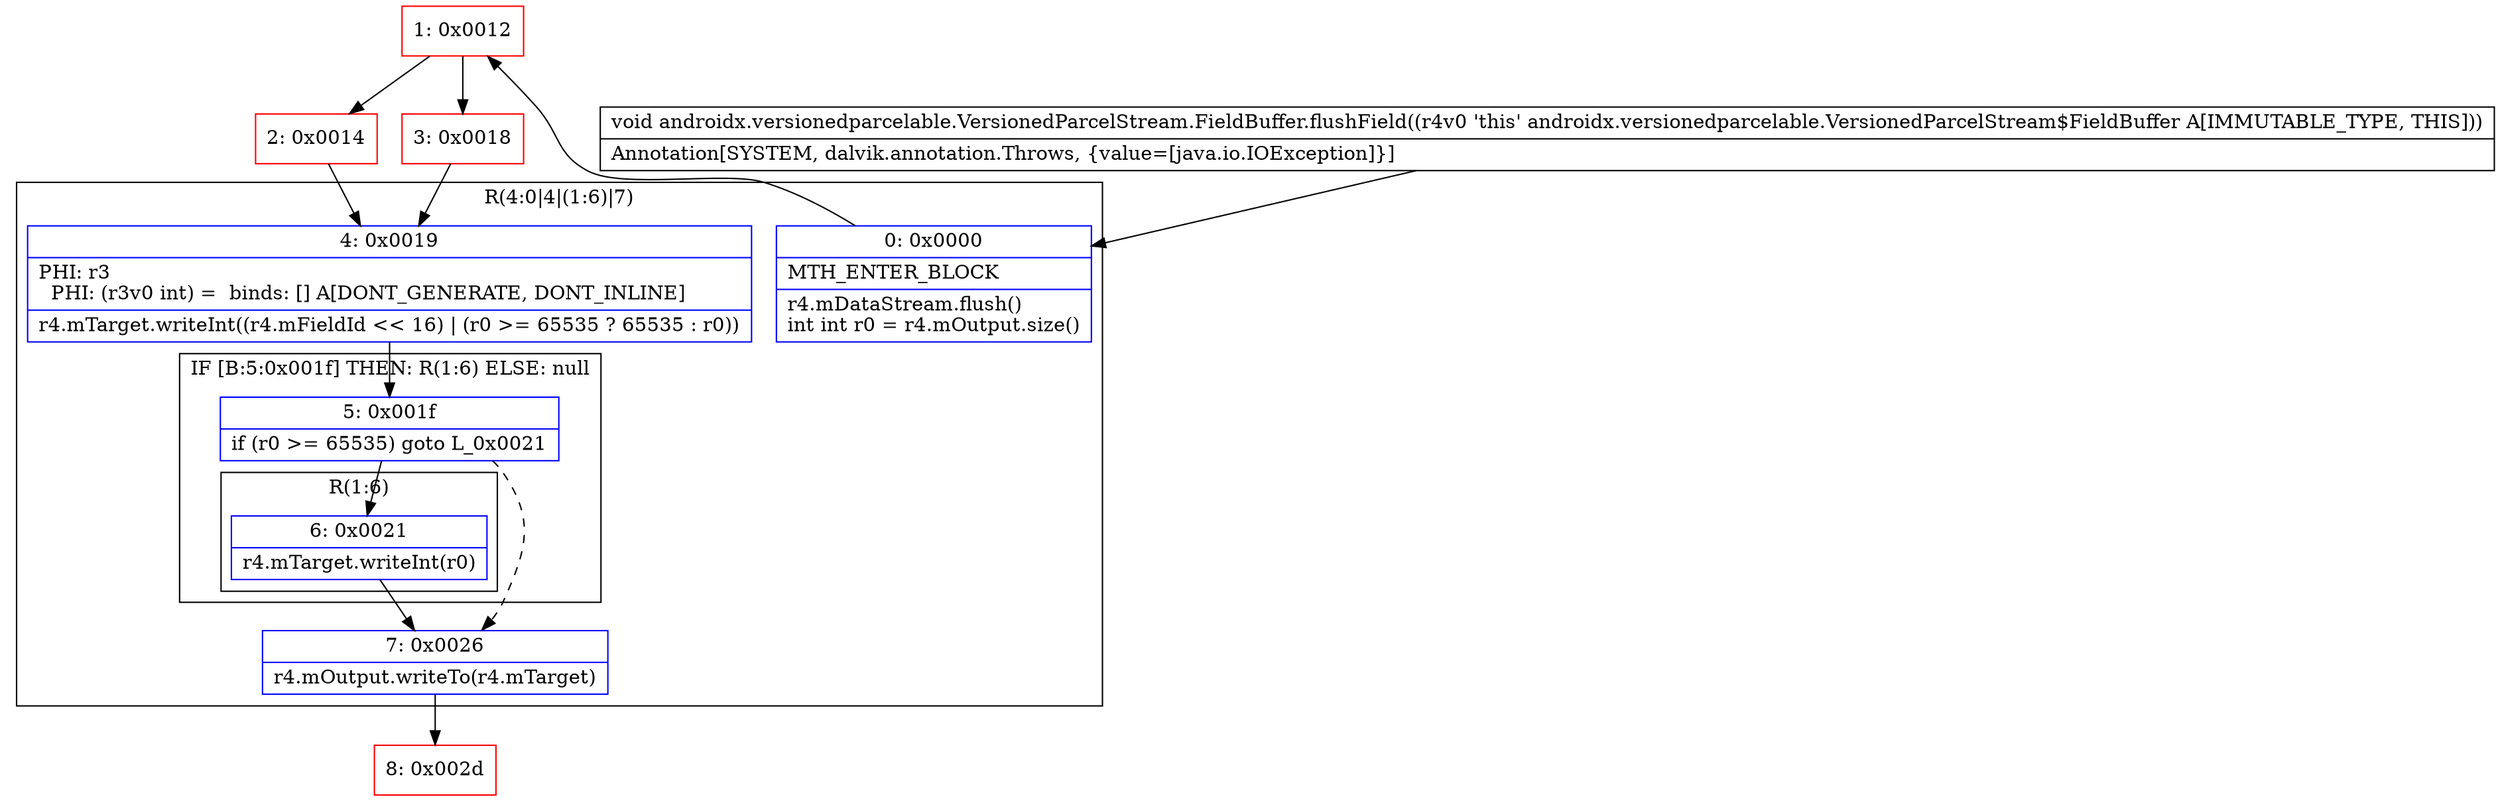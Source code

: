 digraph "CFG forandroidx.versionedparcelable.VersionedParcelStream.FieldBuffer.flushField()V" {
subgraph cluster_Region_592524368 {
label = "R(4:0|4|(1:6)|7)";
node [shape=record,color=blue];
Node_0 [shape=record,label="{0\:\ 0x0000|MTH_ENTER_BLOCK\l|r4.mDataStream.flush()\lint int r0 = r4.mOutput.size()\l}"];
Node_4 [shape=record,label="{4\:\ 0x0019|PHI: r3 \l  PHI: (r3v0 int) =  binds: [] A[DONT_GENERATE, DONT_INLINE]\l|r4.mTarget.writeInt((r4.mFieldId \<\< 16) \| (r0 \>= 65535 ? 65535 : r0))\l}"];
subgraph cluster_IfRegion_2073284471 {
label = "IF [B:5:0x001f] THEN: R(1:6) ELSE: null";
node [shape=record,color=blue];
Node_5 [shape=record,label="{5\:\ 0x001f|if (r0 \>= 65535) goto L_0x0021\l}"];
subgraph cluster_Region_1103107342 {
label = "R(1:6)";
node [shape=record,color=blue];
Node_6 [shape=record,label="{6\:\ 0x0021|r4.mTarget.writeInt(r0)\l}"];
}
}
Node_7 [shape=record,label="{7\:\ 0x0026|r4.mOutput.writeTo(r4.mTarget)\l}"];
}
Node_1 [shape=record,color=red,label="{1\:\ 0x0012}"];
Node_2 [shape=record,color=red,label="{2\:\ 0x0014}"];
Node_3 [shape=record,color=red,label="{3\:\ 0x0018}"];
Node_8 [shape=record,color=red,label="{8\:\ 0x002d}"];
MethodNode[shape=record,label="{void androidx.versionedparcelable.VersionedParcelStream.FieldBuffer.flushField((r4v0 'this' androidx.versionedparcelable.VersionedParcelStream$FieldBuffer A[IMMUTABLE_TYPE, THIS]))  | Annotation[SYSTEM, dalvik.annotation.Throws, \{value=[java.io.IOException]\}]\l}"];
MethodNode -> Node_0;
Node_0 -> Node_1;
Node_4 -> Node_5;
Node_5 -> Node_6;
Node_5 -> Node_7[style=dashed];
Node_6 -> Node_7;
Node_7 -> Node_8;
Node_1 -> Node_2;
Node_1 -> Node_3;
Node_2 -> Node_4;
Node_3 -> Node_4;
}


